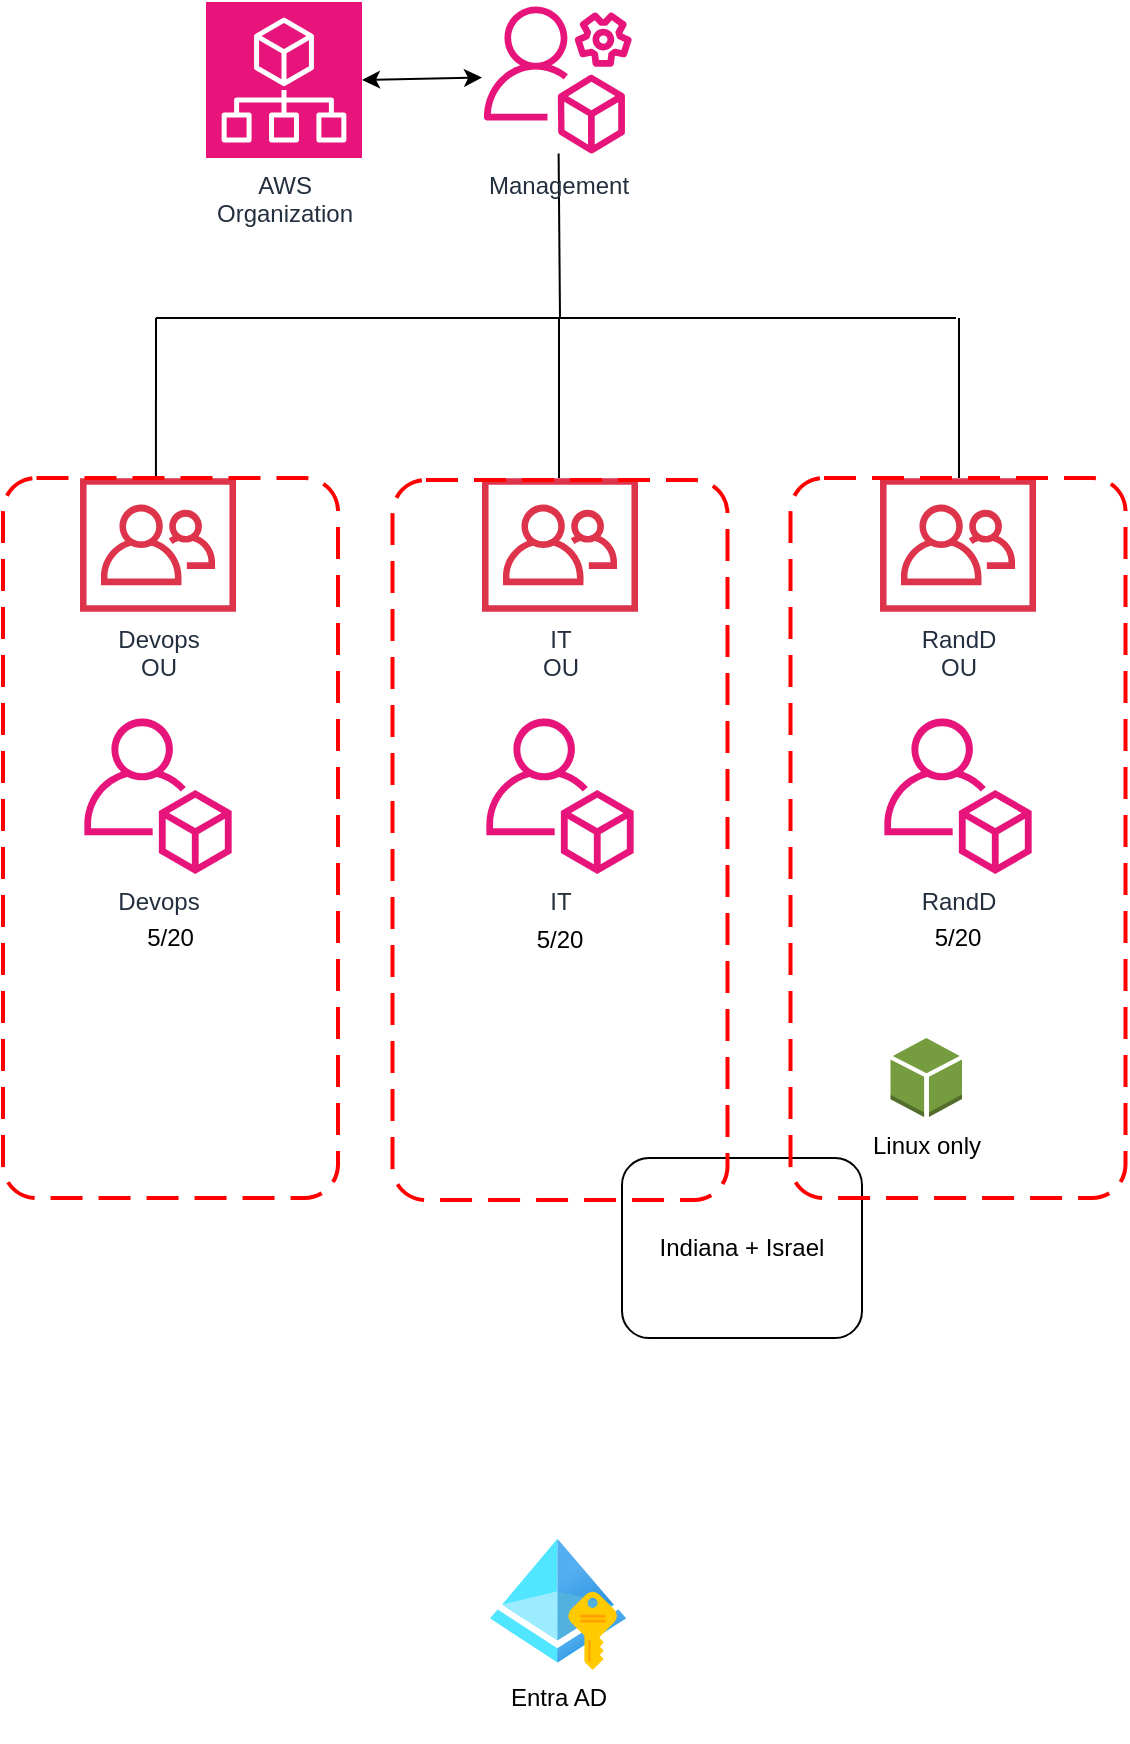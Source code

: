 <mxfile version="24.7.14">
  <diagram name="Page-1" id="-94ANbY5htkI7qeZ00oK">
    <mxGraphModel dx="792" dy="1097" grid="1" gridSize="10" guides="1" tooltips="1" connect="1" arrows="1" fold="1" page="1" pageScale="1" pageWidth="827" pageHeight="1169" math="0" shadow="0">
      <root>
        <mxCell id="0" />
        <mxCell id="1" parent="0" />
        <mxCell id="eb3B5uFBkSlpRyDjKCf3-2" value="Indiana + Israel" style="rounded=1;whiteSpace=wrap;html=1;" vertex="1" parent="1">
          <mxGeometry x="450" y="660" width="120" height="90" as="geometry" />
        </mxCell>
        <mxCell id="lANeDLZupoDU989c10M4-1" value="AWS&lt;div&gt;Organization&lt;/div&gt;" style="sketch=0;points=[[0,0,0],[0.25,0,0],[0.5,0,0],[0.75,0,0],[1,0,0],[0,1,0],[0.25,1,0],[0.5,1,0],[0.75,1,0],[1,1,0],[0,0.25,0],[0,0.5,0],[0,0.75,0],[1,0.25,0],[1,0.5,0],[1,0.75,0]];points=[[0,0,0],[0.25,0,0],[0.5,0,0],[0.75,0,0],[1,0,0],[0,1,0],[0.25,1,0],[0.5,1,0],[0.75,1,0],[1,1,0],[0,0.25,0],[0,0.5,0],[0,0.75,0],[1,0.25,0],[1,0.5,0],[1,0.75,0]];outlineConnect=0;fontColor=#232F3E;fillColor=#E7157B;strokeColor=#ffffff;dashed=0;verticalLabelPosition=bottom;verticalAlign=top;align=center;html=1;fontSize=12;fontStyle=0;aspect=fixed;shape=mxgraph.aws4.resourceIcon;resIcon=mxgraph.aws4.organizations;" parent="1" vertex="1">
          <mxGeometry x="242" y="82" width="78" height="78" as="geometry" />
        </mxCell>
        <mxCell id="lANeDLZupoDU989c10M4-3" value="Devops" style="sketch=0;outlineConnect=0;fontColor=#232F3E;gradientColor=none;fillColor=#E7157B;strokeColor=none;dashed=0;verticalLabelPosition=bottom;verticalAlign=top;align=center;html=1;fontSize=12;fontStyle=0;aspect=fixed;pointerEvents=1;shape=mxgraph.aws4.organizations_account;" parent="1" vertex="1">
          <mxGeometry x="181" y="440" width="74" height="78" as="geometry" />
        </mxCell>
        <mxCell id="lANeDLZupoDU989c10M4-4" value="RandD" style="sketch=0;outlineConnect=0;fontColor=#232F3E;gradientColor=none;fillColor=#E7157B;strokeColor=none;dashed=0;verticalLabelPosition=bottom;verticalAlign=top;align=center;html=1;fontSize=12;fontStyle=0;aspect=fixed;pointerEvents=1;shape=mxgraph.aws4.organizations_account;" parent="1" vertex="1">
          <mxGeometry x="581" y="440" width="74" height="78" as="geometry" />
        </mxCell>
        <mxCell id="lANeDLZupoDU989c10M4-5" value="IT" style="sketch=0;outlineConnect=0;fontColor=#232F3E;gradientColor=none;fillColor=#E7157B;strokeColor=none;dashed=0;verticalLabelPosition=bottom;verticalAlign=top;align=center;html=1;fontSize=12;fontStyle=0;aspect=fixed;pointerEvents=1;shape=mxgraph.aws4.organizations_account;" parent="1" vertex="1">
          <mxGeometry x="382" y="440" width="74" height="78" as="geometry" />
        </mxCell>
        <mxCell id="lANeDLZupoDU989c10M4-7" value="Devops&lt;div&gt;OU&lt;/div&gt;" style="sketch=0;outlineConnect=0;fontColor=#232F3E;gradientColor=none;fillColor=#DD344C;strokeColor=none;dashed=0;verticalLabelPosition=bottom;verticalAlign=top;align=center;html=1;fontSize=12;fontStyle=0;aspect=fixed;pointerEvents=1;shape=mxgraph.aws4.organizations_organizational_unit;" parent="1" vertex="1">
          <mxGeometry x="179" y="320" width="78" height="67" as="geometry" />
        </mxCell>
        <mxCell id="lANeDLZupoDU989c10M4-8" value="IT&lt;div&gt;OU&lt;/div&gt;" style="sketch=0;outlineConnect=0;fontColor=#232F3E;gradientColor=none;fillColor=#DD344C;strokeColor=none;dashed=0;verticalLabelPosition=bottom;verticalAlign=top;align=center;html=1;fontSize=12;fontStyle=0;aspect=fixed;pointerEvents=1;shape=mxgraph.aws4.organizations_organizational_unit;" parent="1" vertex="1">
          <mxGeometry x="380" y="320" width="78" height="67" as="geometry" />
        </mxCell>
        <mxCell id="lANeDLZupoDU989c10M4-9" value="RandD&lt;div&gt;OU&lt;/div&gt;" style="sketch=0;outlineConnect=0;fontColor=#232F3E;gradientColor=none;fillColor=#DD344C;strokeColor=none;dashed=0;verticalLabelPosition=bottom;verticalAlign=top;align=center;html=1;fontSize=12;fontStyle=0;aspect=fixed;pointerEvents=1;shape=mxgraph.aws4.organizations_organizational_unit;" parent="1" vertex="1">
          <mxGeometry x="579" y="320" width="78" height="67" as="geometry" />
        </mxCell>
        <mxCell id="lANeDLZupoDU989c10M4-15" value="" style="endArrow=classic;startArrow=classic;html=1;rounded=0;exitX=1;exitY=0.5;exitDx=0;exitDy=0;exitPerimeter=0;" parent="1" source="lANeDLZupoDU989c10M4-1" edge="1">
          <mxGeometry width="50" height="50" relative="1" as="geometry">
            <mxPoint x="210" y="119" as="sourcePoint" />
            <mxPoint x="380" y="119.788" as="targetPoint" />
          </mxGeometry>
        </mxCell>
        <mxCell id="lANeDLZupoDU989c10M4-17" value="" style="endArrow=none;html=1;rounded=0;" parent="1" edge="1">
          <mxGeometry width="50" height="50" relative="1" as="geometry">
            <mxPoint x="217" y="240" as="sourcePoint" />
            <mxPoint x="617" y="240" as="targetPoint" />
          </mxGeometry>
        </mxCell>
        <mxCell id="lANeDLZupoDU989c10M4-19" value="" style="endArrow=none;html=1;rounded=0;exitX=0.474;exitY=-0.001;exitDx=0;exitDy=0;exitPerimeter=0;" parent="1" edge="1">
          <mxGeometry width="50" height="50" relative="1" as="geometry">
            <mxPoint x="216.972" y="319.996" as="sourcePoint" />
            <mxPoint x="217" y="240" as="targetPoint" />
          </mxGeometry>
        </mxCell>
        <mxCell id="lANeDLZupoDU989c10M4-20" value="" style="endArrow=none;html=1;rounded=0;exitX=0.474;exitY=-0.001;exitDx=0;exitDy=0;exitPerimeter=0;" parent="1" edge="1">
          <mxGeometry width="50" height="50" relative="1" as="geometry">
            <mxPoint x="618.5" y="320" as="sourcePoint" />
            <mxPoint x="618.5" y="240" as="targetPoint" />
          </mxGeometry>
        </mxCell>
        <mxCell id="lANeDLZupoDU989c10M4-21" value="" style="endArrow=none;html=1;rounded=0;exitX=0.474;exitY=-0.001;exitDx=0;exitDy=0;exitPerimeter=0;" parent="1" edge="1">
          <mxGeometry width="50" height="50" relative="1" as="geometry">
            <mxPoint x="418.5" y="320" as="sourcePoint" />
            <mxPoint x="418.5" y="240" as="targetPoint" />
          </mxGeometry>
        </mxCell>
        <mxCell id="lANeDLZupoDU989c10M4-22" value="" style="endArrow=none;html=1;rounded=0;" parent="1" target="9zNUjEnzxChWmt6nsrre-1" edge="1">
          <mxGeometry width="50" height="50" relative="1" as="geometry">
            <mxPoint x="419" y="240" as="sourcePoint" />
            <mxPoint x="420" y="200" as="targetPoint" />
          </mxGeometry>
        </mxCell>
        <mxCell id="lANeDLZupoDU989c10M4-26" value="&#xa;&#xa;&#xa;&#xa;&#xa;&#xa;&#xa;5/20" style="rounded=1;arcSize=10;dashed=1;strokeColor=#ff0000;fillColor=none;gradientColor=none;dashPattern=8 4;strokeWidth=2;" parent="1" vertex="1">
          <mxGeometry x="335.25" y="321" width="167.5" height="360" as="geometry" />
        </mxCell>
        <mxCell id="lANeDLZupoDU989c10M4-25" value="&#xa;&#xa;&#xa;&#xa;&#xa;&#xa;&#xa;5/20" style="rounded=1;arcSize=10;dashed=1;strokeColor=#ff0000;fillColor=none;gradientColor=none;dashPattern=8 4;strokeWidth=2;" parent="1" vertex="1">
          <mxGeometry x="140.5" y="320" width="167.5" height="360" as="geometry" />
        </mxCell>
        <mxCell id="lANeDLZupoDU989c10M4-27" value="&#xa;&#xa;&#xa;&#xa;&#xa;&#xa;&#xa;5/20" style="rounded=1;arcSize=10;dashed=1;strokeColor=#ff0000;fillColor=none;gradientColor=none;dashPattern=8 4;strokeWidth=2;" parent="1" vertex="1">
          <mxGeometry x="534.25" y="320" width="167.5" height="360" as="geometry" />
        </mxCell>
        <mxCell id="9zNUjEnzxChWmt6nsrre-1" value="Management" style="sketch=0;outlineConnect=0;fontColor=#232F3E;gradientColor=none;fillColor=#E7157B;strokeColor=none;dashed=0;verticalLabelPosition=bottom;verticalAlign=top;align=center;html=1;fontSize=12;fontStyle=0;aspect=fixed;pointerEvents=1;shape=mxgraph.aws4.organizations_management_account;" parent="1" vertex="1">
          <mxGeometry x="381" y="82" width="74" height="78" as="geometry" />
        </mxCell>
        <mxCell id="eb3B5uFBkSlpRyDjKCf3-1" value="Linux only" style="outlineConnect=0;dashed=0;verticalLabelPosition=bottom;verticalAlign=top;align=center;html=1;shape=mxgraph.aws3.resources;fillColor=#759C3E;gradientColor=none;" vertex="1" parent="1">
          <mxGeometry x="584.25" y="600" width="35.75" height="39.5" as="geometry" />
        </mxCell>
        <mxCell id="eb3B5uFBkSlpRyDjKCf3-3" value="Entra AD&lt;div&gt;&lt;br&gt;&lt;/div&gt;" style="image;aspect=fixed;html=1;points=[];align=center;fontSize=12;image=img/lib/azure2/identity/Managed_Identities.svg;" vertex="1" parent="1">
          <mxGeometry x="384" y="850" width="68" height="66" as="geometry" />
        </mxCell>
      </root>
    </mxGraphModel>
  </diagram>
</mxfile>

